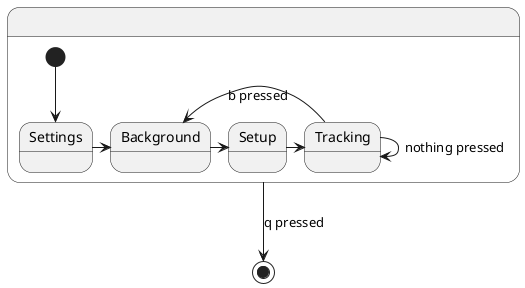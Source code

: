 @startuml state

state .{
state Setup
state Tracking
state Settings
state Background

[*] --> Settings
Settings -> Background
Background -> Setup
Setup -> Tracking
Tracking -> Tracking : nothing pressed
Tracking -> Background : b pressed
}

. --> [*] : q pressed

@enduml